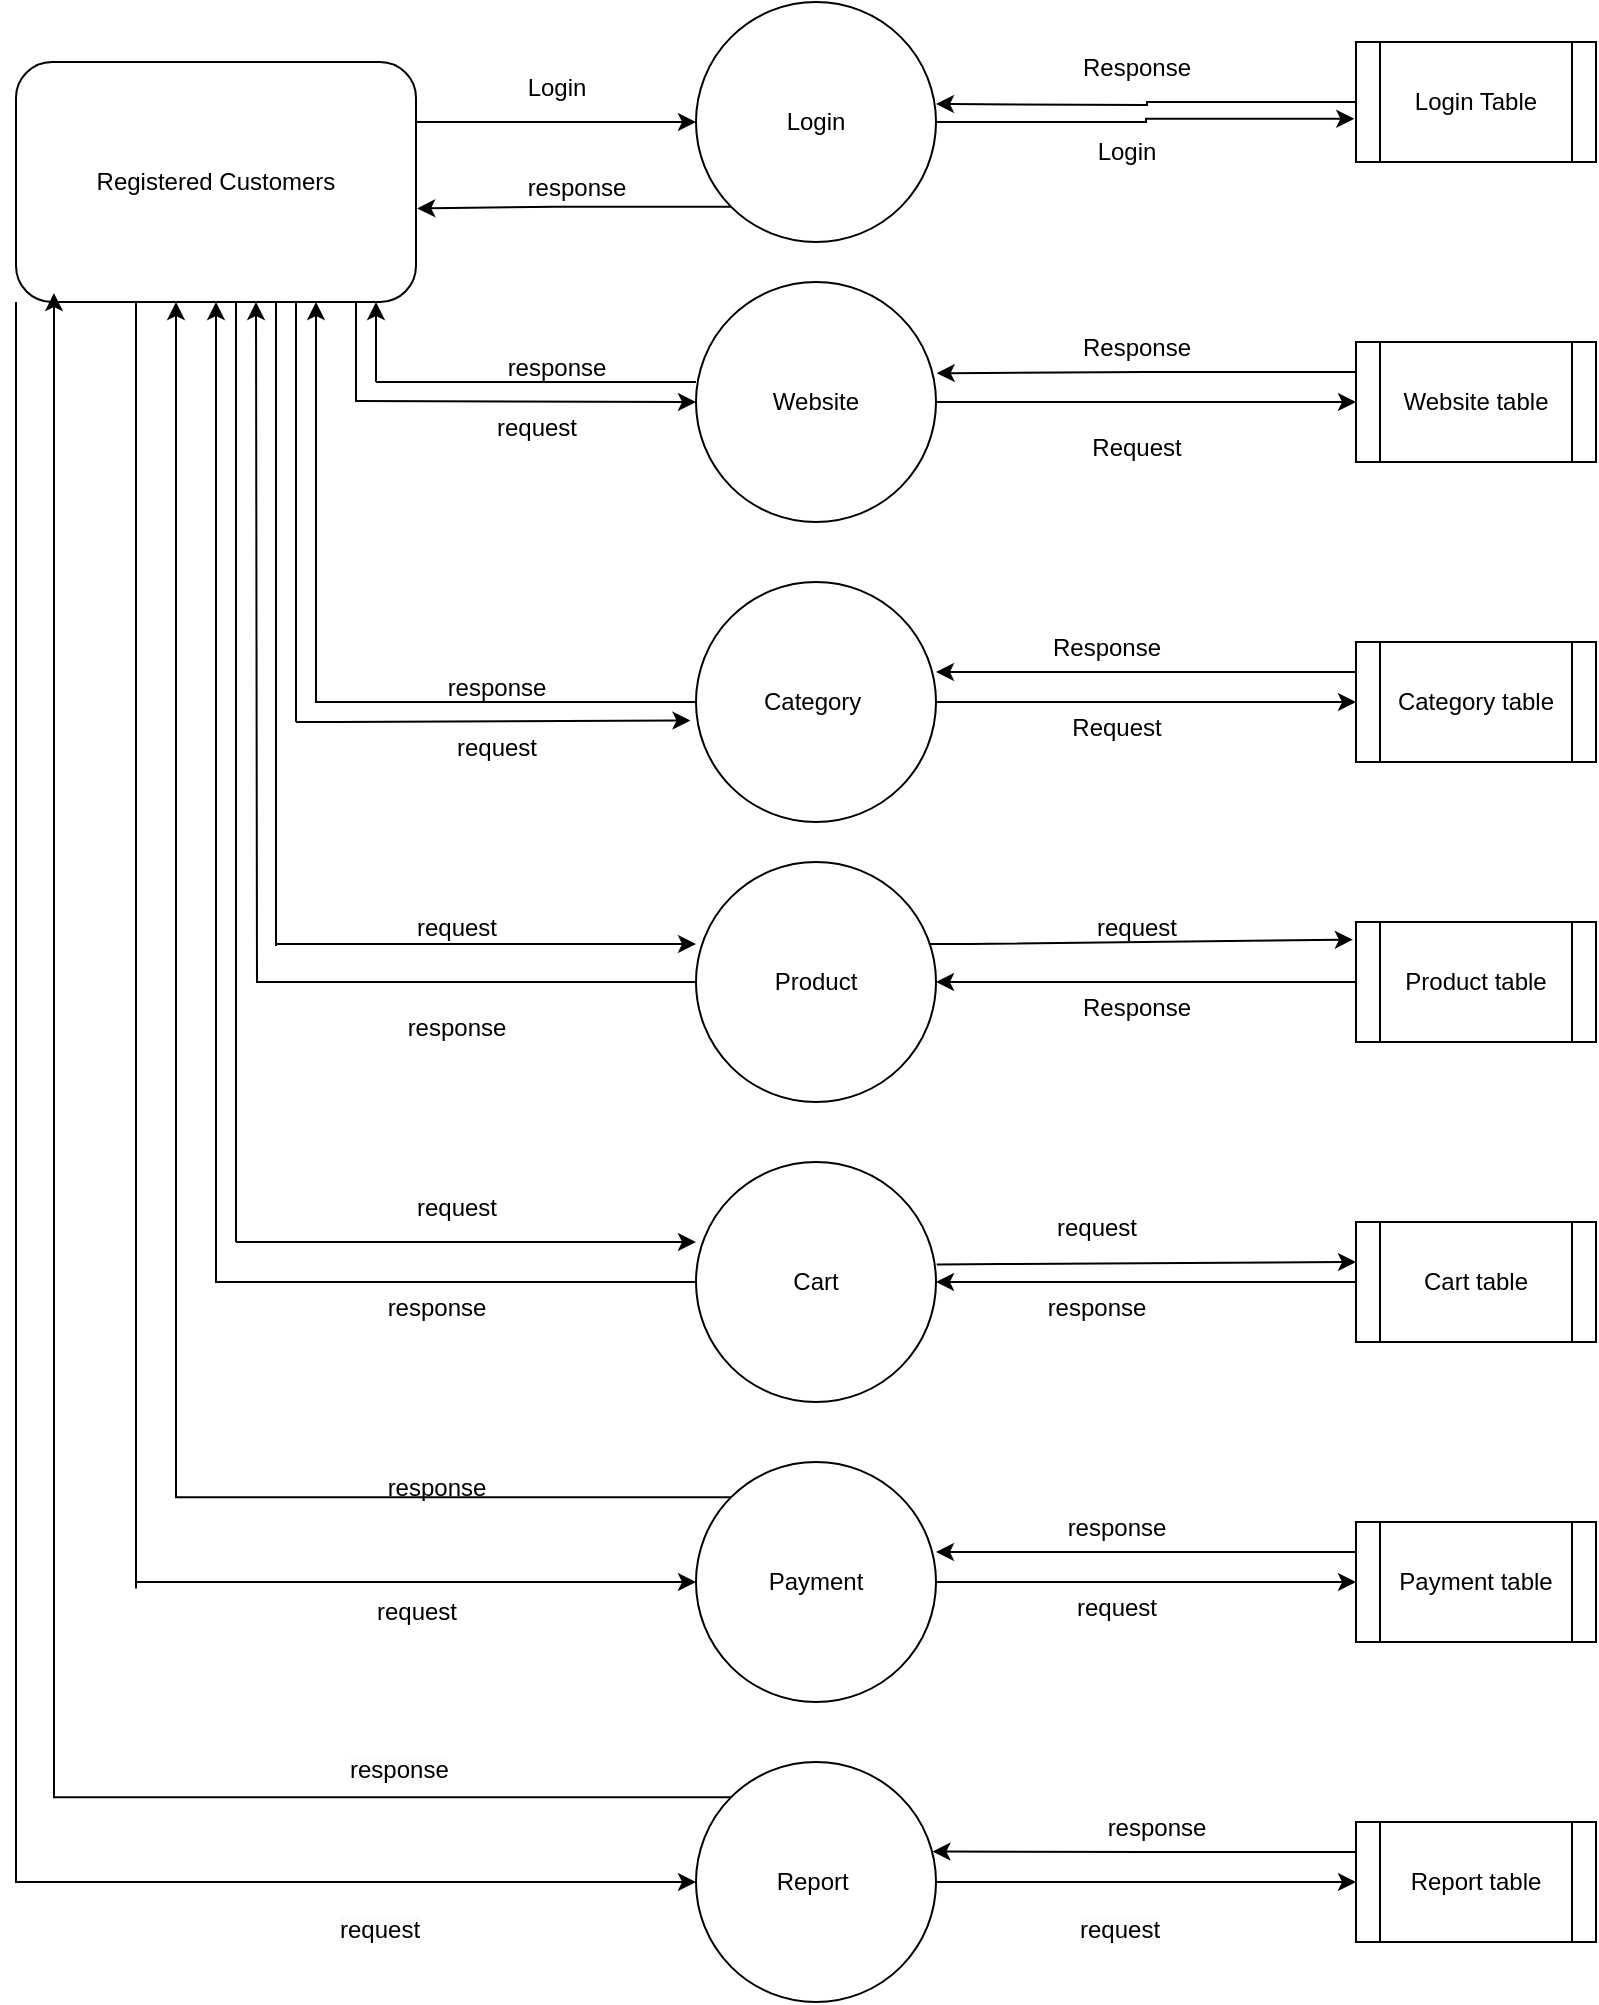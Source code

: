 <mxfile version="21.7.1" type="google">
  <diagram id="SxQII6kYOsgFY-RKbzaT" name="Flipkart System 1.2">
    <mxGraphModel grid="1" page="1" gridSize="10" guides="1" tooltips="1" connect="1" arrows="1" fold="1" pageScale="1" pageWidth="827" pageHeight="1169" math="0" shadow="0">
      <root>
        <mxCell id="0" />
        <mxCell id="1" parent="0" />
        <mxCell id="6JddjFFhp6mcOWGYSpWZ-1" style="edgeStyle=orthogonalEdgeStyle;rounded=0;orthogonalLoop=1;jettySize=auto;html=1;exitX=0;exitY=1;exitDx=0;exitDy=0;entryX=0;entryY=0.5;entryDx=0;entryDy=0;" edge="1" parent="1" source="6JddjFFhp6mcOWGYSpWZ-2" target="6JddjFFhp6mcOWGYSpWZ-47">
          <mxGeometry relative="1" as="geometry" />
        </mxCell>
        <mxCell id="6JddjFFhp6mcOWGYSpWZ-2" value="Registered Customers" style="rounded=1;whiteSpace=wrap;html=1;" vertex="1" parent="1">
          <mxGeometry y="80" width="200" height="120" as="geometry" />
        </mxCell>
        <mxCell id="6JddjFFhp6mcOWGYSpWZ-3" style="edgeStyle=orthogonalEdgeStyle;rounded=0;orthogonalLoop=1;jettySize=auto;html=1;entryX=-0.007;entryY=0.64;entryDx=0;entryDy=0;entryPerimeter=0;" edge="1" parent="1" source="6JddjFFhp6mcOWGYSpWZ-4" target="6JddjFFhp6mcOWGYSpWZ-19">
          <mxGeometry relative="1" as="geometry" />
        </mxCell>
        <mxCell id="HjE1Yumf4lTmEGn1SdgP-1" style="edgeStyle=orthogonalEdgeStyle;rounded=0;orthogonalLoop=1;jettySize=auto;html=1;exitX=0;exitY=1;exitDx=0;exitDy=0;entryX=1.003;entryY=0.61;entryDx=0;entryDy=0;entryPerimeter=0;" edge="1" parent="1" source="6JddjFFhp6mcOWGYSpWZ-4" target="6JddjFFhp6mcOWGYSpWZ-2">
          <mxGeometry relative="1" as="geometry" />
        </mxCell>
        <mxCell id="6JddjFFhp6mcOWGYSpWZ-4" value="Login" style="ellipse;whiteSpace=wrap;html=1;aspect=fixed;" vertex="1" parent="1">
          <mxGeometry x="340" y="50" width="120" height="120" as="geometry" />
        </mxCell>
        <mxCell id="6JddjFFhp6mcOWGYSpWZ-5" style="edgeStyle=orthogonalEdgeStyle;rounded=0;orthogonalLoop=1;jettySize=auto;html=1;entryX=0;entryY=0.5;entryDx=0;entryDy=0;" edge="1" parent="1" source="6JddjFFhp6mcOWGYSpWZ-6" target="6JddjFFhp6mcOWGYSpWZ-21">
          <mxGeometry relative="1" as="geometry" />
        </mxCell>
        <mxCell id="6JddjFFhp6mcOWGYSpWZ-6" value="Website" style="ellipse;whiteSpace=wrap;html=1;aspect=fixed;" vertex="1" parent="1">
          <mxGeometry x="340" y="190" width="120" height="120" as="geometry" />
        </mxCell>
        <mxCell id="6JddjFFhp6mcOWGYSpWZ-7" style="edgeStyle=orthogonalEdgeStyle;rounded=0;orthogonalLoop=1;jettySize=auto;html=1;entryX=0.75;entryY=1;entryDx=0;entryDy=0;" edge="1" parent="1" source="6JddjFFhp6mcOWGYSpWZ-9" target="6JddjFFhp6mcOWGYSpWZ-2">
          <mxGeometry relative="1" as="geometry" />
        </mxCell>
        <mxCell id="6JddjFFhp6mcOWGYSpWZ-8" style="edgeStyle=orthogonalEdgeStyle;rounded=0;orthogonalLoop=1;jettySize=auto;html=1;entryX=0;entryY=0.5;entryDx=0;entryDy=0;" edge="1" parent="1" source="6JddjFFhp6mcOWGYSpWZ-9" target="6JddjFFhp6mcOWGYSpWZ-23">
          <mxGeometry relative="1" as="geometry" />
        </mxCell>
        <mxCell id="6JddjFFhp6mcOWGYSpWZ-9" value="Category&amp;nbsp;" style="ellipse;whiteSpace=wrap;html=1;aspect=fixed;" vertex="1" parent="1">
          <mxGeometry x="340" y="340" width="120" height="120" as="geometry" />
        </mxCell>
        <mxCell id="6JddjFFhp6mcOWGYSpWZ-10" style="edgeStyle=orthogonalEdgeStyle;rounded=0;orthogonalLoop=1;jettySize=auto;html=1;" edge="1" parent="1" source="6JddjFFhp6mcOWGYSpWZ-11">
          <mxGeometry relative="1" as="geometry">
            <mxPoint x="120" y="200" as="targetPoint" />
          </mxGeometry>
        </mxCell>
        <mxCell id="6JddjFFhp6mcOWGYSpWZ-11" value="Product" style="ellipse;whiteSpace=wrap;html=1;aspect=fixed;" vertex="1" parent="1">
          <mxGeometry x="340" y="480" width="120" height="120" as="geometry" />
        </mxCell>
        <mxCell id="6JddjFFhp6mcOWGYSpWZ-12" style="edgeStyle=orthogonalEdgeStyle;rounded=0;orthogonalLoop=1;jettySize=auto;html=1;entryX=0.5;entryY=1;entryDx=0;entryDy=0;" edge="1" parent="1" source="6JddjFFhp6mcOWGYSpWZ-13" target="6JddjFFhp6mcOWGYSpWZ-2">
          <mxGeometry relative="1" as="geometry" />
        </mxCell>
        <mxCell id="6JddjFFhp6mcOWGYSpWZ-13" value="Cart" style="ellipse;whiteSpace=wrap;html=1;aspect=fixed;" vertex="1" parent="1">
          <mxGeometry x="340" y="630" width="120" height="120" as="geometry" />
        </mxCell>
        <mxCell id="6JddjFFhp6mcOWGYSpWZ-14" style="edgeStyle=orthogonalEdgeStyle;rounded=0;orthogonalLoop=1;jettySize=auto;html=1;entryX=0;entryY=0.5;entryDx=0;entryDy=0;" edge="1" parent="1" source="6JddjFFhp6mcOWGYSpWZ-16" target="6JddjFFhp6mcOWGYSpWZ-28">
          <mxGeometry relative="1" as="geometry" />
        </mxCell>
        <mxCell id="6JddjFFhp6mcOWGYSpWZ-15" style="edgeStyle=orthogonalEdgeStyle;rounded=0;orthogonalLoop=1;jettySize=auto;html=1;exitX=0;exitY=0;exitDx=0;exitDy=0;entryX=0.4;entryY=1;entryDx=0;entryDy=0;entryPerimeter=0;" edge="1" parent="1" source="6JddjFFhp6mcOWGYSpWZ-16" target="6JddjFFhp6mcOWGYSpWZ-2">
          <mxGeometry relative="1" as="geometry">
            <Array as="points">
              <mxPoint x="80" y="798" />
            </Array>
          </mxGeometry>
        </mxCell>
        <mxCell id="6JddjFFhp6mcOWGYSpWZ-16" value="Payment" style="ellipse;whiteSpace=wrap;html=1;aspect=fixed;" vertex="1" parent="1">
          <mxGeometry x="340" y="780" width="120" height="120" as="geometry" />
        </mxCell>
        <mxCell id="6JddjFFhp6mcOWGYSpWZ-17" value="" style="endArrow=classic;html=1;rounded=0;entryX=0;entryY=0.5;entryDx=0;entryDy=0;" edge="1" parent="1" target="6JddjFFhp6mcOWGYSpWZ-4">
          <mxGeometry width="50" height="50" relative="1" as="geometry">
            <mxPoint x="200" y="110" as="sourcePoint" />
            <mxPoint x="250" y="60" as="targetPoint" />
          </mxGeometry>
        </mxCell>
        <mxCell id="6JddjFFhp6mcOWGYSpWZ-18" style="edgeStyle=orthogonalEdgeStyle;rounded=0;orthogonalLoop=1;jettySize=auto;html=1;" edge="1" parent="1" source="6JddjFFhp6mcOWGYSpWZ-19">
          <mxGeometry relative="1" as="geometry">
            <mxPoint x="460" y="101" as="targetPoint" />
          </mxGeometry>
        </mxCell>
        <mxCell id="6JddjFFhp6mcOWGYSpWZ-19" value="Login Table" style="shape=process;whiteSpace=wrap;html=1;backgroundOutline=1;" vertex="1" parent="1">
          <mxGeometry x="670" y="70" width="120" height="60" as="geometry" />
        </mxCell>
        <mxCell id="6JddjFFhp6mcOWGYSpWZ-20" style="edgeStyle=orthogonalEdgeStyle;rounded=0;orthogonalLoop=1;jettySize=auto;html=1;exitX=0;exitY=0.25;exitDx=0;exitDy=0;entryX=1.003;entryY=0.38;entryDx=0;entryDy=0;entryPerimeter=0;" edge="1" parent="1" source="6JddjFFhp6mcOWGYSpWZ-21" target="6JddjFFhp6mcOWGYSpWZ-6">
          <mxGeometry relative="1" as="geometry" />
        </mxCell>
        <mxCell id="6JddjFFhp6mcOWGYSpWZ-21" value="Website table" style="shape=process;whiteSpace=wrap;html=1;backgroundOutline=1;" vertex="1" parent="1">
          <mxGeometry x="670" y="220" width="120" height="60" as="geometry" />
        </mxCell>
        <mxCell id="6JddjFFhp6mcOWGYSpWZ-22" style="edgeStyle=orthogonalEdgeStyle;rounded=0;orthogonalLoop=1;jettySize=auto;html=1;exitX=0;exitY=0.25;exitDx=0;exitDy=0;entryX=1;entryY=0.375;entryDx=0;entryDy=0;entryPerimeter=0;" edge="1" parent="1" source="6JddjFFhp6mcOWGYSpWZ-23" target="6JddjFFhp6mcOWGYSpWZ-9">
          <mxGeometry relative="1" as="geometry" />
        </mxCell>
        <mxCell id="6JddjFFhp6mcOWGYSpWZ-23" value="Category table" style="shape=process;whiteSpace=wrap;html=1;backgroundOutline=1;" vertex="1" parent="1">
          <mxGeometry x="670" y="370" width="120" height="60" as="geometry" />
        </mxCell>
        <mxCell id="6JddjFFhp6mcOWGYSpWZ-24" style="edgeStyle=orthogonalEdgeStyle;rounded=0;orthogonalLoop=1;jettySize=auto;html=1;" edge="1" parent="1" source="6JddjFFhp6mcOWGYSpWZ-25" target="6JddjFFhp6mcOWGYSpWZ-11">
          <mxGeometry relative="1" as="geometry" />
        </mxCell>
        <mxCell id="6JddjFFhp6mcOWGYSpWZ-25" value="Product table" style="shape=process;whiteSpace=wrap;html=1;backgroundOutline=1;" vertex="1" parent="1">
          <mxGeometry x="670" y="510" width="120" height="60" as="geometry" />
        </mxCell>
        <mxCell id="6JddjFFhp6mcOWGYSpWZ-26" style="edgeStyle=orthogonalEdgeStyle;rounded=0;orthogonalLoop=1;jettySize=auto;html=1;entryX=1;entryY=0.5;entryDx=0;entryDy=0;" edge="1" parent="1" source="6JddjFFhp6mcOWGYSpWZ-27" target="6JddjFFhp6mcOWGYSpWZ-13">
          <mxGeometry relative="1" as="geometry" />
        </mxCell>
        <mxCell id="6JddjFFhp6mcOWGYSpWZ-27" value="Cart table" style="shape=process;whiteSpace=wrap;html=1;backgroundOutline=1;" vertex="1" parent="1">
          <mxGeometry x="670" y="660" width="120" height="60" as="geometry" />
        </mxCell>
        <mxCell id="6JddjFFhp6mcOWGYSpWZ-28" value="Payment table" style="shape=process;whiteSpace=wrap;html=1;backgroundOutline=1;" vertex="1" parent="1">
          <mxGeometry x="670" y="810" width="120" height="60" as="geometry" />
        </mxCell>
        <mxCell id="6JddjFFhp6mcOWGYSpWZ-29" value="Login" style="text;html=1;align=center;verticalAlign=middle;resizable=0;points=[];autosize=1;strokeColor=none;fillColor=none;" vertex="1" parent="1">
          <mxGeometry x="530" y="110" width="50" height="30" as="geometry" />
        </mxCell>
        <mxCell id="6JddjFFhp6mcOWGYSpWZ-30" value="Response" style="text;html=1;align=center;verticalAlign=middle;resizable=0;points=[];autosize=1;strokeColor=none;fillColor=none;" vertex="1" parent="1">
          <mxGeometry x="520" y="68" width="80" height="30" as="geometry" />
        </mxCell>
        <mxCell id="6JddjFFhp6mcOWGYSpWZ-31" value="Login" style="text;html=1;align=center;verticalAlign=middle;resizable=0;points=[];autosize=1;strokeColor=none;fillColor=none;" vertex="1" parent="1">
          <mxGeometry x="245" y="78" width="50" height="30" as="geometry" />
        </mxCell>
        <mxCell id="6JddjFFhp6mcOWGYSpWZ-32" value="" style="endArrow=none;html=1;rounded=0;" edge="1" parent="1">
          <mxGeometry width="50" height="50" relative="1" as="geometry">
            <mxPoint x="340" y="240" as="sourcePoint" />
            <mxPoint x="180" y="240" as="targetPoint" />
          </mxGeometry>
        </mxCell>
        <mxCell id="6JddjFFhp6mcOWGYSpWZ-33" value="" style="endArrow=classic;html=1;rounded=0;" edge="1" parent="1">
          <mxGeometry width="50" height="50" relative="1" as="geometry">
            <mxPoint x="180" y="240" as="sourcePoint" />
            <mxPoint x="180" y="200" as="targetPoint" />
          </mxGeometry>
        </mxCell>
        <mxCell id="6JddjFFhp6mcOWGYSpWZ-34" value="" style="endArrow=none;html=1;rounded=0;" edge="1" parent="1">
          <mxGeometry width="50" height="50" relative="1" as="geometry">
            <mxPoint x="170" y="250" as="sourcePoint" />
            <mxPoint x="170" y="200" as="targetPoint" />
          </mxGeometry>
        </mxCell>
        <mxCell id="6JddjFFhp6mcOWGYSpWZ-35" value="" style="endArrow=classic;html=1;rounded=0;entryX=0;entryY=0.5;entryDx=0;entryDy=0;" edge="1" parent="1" target="6JddjFFhp6mcOWGYSpWZ-6">
          <mxGeometry width="50" height="50" relative="1" as="geometry">
            <mxPoint x="170" y="249.5" as="sourcePoint" />
            <mxPoint x="320" y="249.5" as="targetPoint" />
          </mxGeometry>
        </mxCell>
        <mxCell id="6JddjFFhp6mcOWGYSpWZ-36" value="" style="endArrow=none;html=1;rounded=0;" edge="1" parent="1">
          <mxGeometry width="50" height="50" relative="1" as="geometry">
            <mxPoint x="140" y="410" as="sourcePoint" />
            <mxPoint x="140" y="200" as="targetPoint" />
          </mxGeometry>
        </mxCell>
        <mxCell id="6JddjFFhp6mcOWGYSpWZ-37" value="" style="endArrow=classic;html=1;rounded=0;entryX=-0.023;entryY=0.577;entryDx=0;entryDy=0;entryPerimeter=0;" edge="1" parent="1" target="6JddjFFhp6mcOWGYSpWZ-9">
          <mxGeometry width="50" height="50" relative="1" as="geometry">
            <mxPoint x="140" y="410" as="sourcePoint" />
            <mxPoint x="190" y="360" as="targetPoint" />
            <Array as="points">
              <mxPoint x="160" y="410" />
            </Array>
          </mxGeometry>
        </mxCell>
        <mxCell id="6JddjFFhp6mcOWGYSpWZ-38" value="Response" style="text;html=1;align=center;verticalAlign=middle;resizable=0;points=[];autosize=1;strokeColor=none;fillColor=none;" vertex="1" parent="1">
          <mxGeometry x="505" y="358" width="80" height="30" as="geometry" />
        </mxCell>
        <mxCell id="6JddjFFhp6mcOWGYSpWZ-39" value="Response" style="text;html=1;align=center;verticalAlign=middle;resizable=0;points=[];autosize=1;strokeColor=none;fillColor=none;" vertex="1" parent="1">
          <mxGeometry x="520" y="208" width="80" height="30" as="geometry" />
        </mxCell>
        <mxCell id="6JddjFFhp6mcOWGYSpWZ-40" value="Request" style="text;html=1;align=center;verticalAlign=middle;resizable=0;points=[];autosize=1;strokeColor=none;fillColor=none;" vertex="1" parent="1">
          <mxGeometry x="525" y="258" width="70" height="30" as="geometry" />
        </mxCell>
        <mxCell id="6JddjFFhp6mcOWGYSpWZ-41" value="Request" style="text;html=1;align=center;verticalAlign=middle;resizable=0;points=[];autosize=1;strokeColor=none;fillColor=none;" vertex="1" parent="1">
          <mxGeometry x="515" y="398" width="70" height="30" as="geometry" />
        </mxCell>
        <mxCell id="6JddjFFhp6mcOWGYSpWZ-42" value="" style="endArrow=classic;html=1;rounded=0;" edge="1" parent="1">
          <mxGeometry width="50" height="50" relative="1" as="geometry">
            <mxPoint x="670" y="825" as="sourcePoint" />
            <mxPoint x="460" y="825" as="targetPoint" />
          </mxGeometry>
        </mxCell>
        <mxCell id="6JddjFFhp6mcOWGYSpWZ-43" value="" style="endArrow=none;html=1;rounded=0;" edge="1" parent="1">
          <mxGeometry width="50" height="50" relative="1" as="geometry">
            <mxPoint x="60" y="843.2" as="sourcePoint" />
            <mxPoint x="60" y="200" as="targetPoint" />
          </mxGeometry>
        </mxCell>
        <mxCell id="6JddjFFhp6mcOWGYSpWZ-44" value="" style="endArrow=classic;html=1;rounded=0;entryX=0;entryY=0.5;entryDx=0;entryDy=0;" edge="1" parent="1" target="6JddjFFhp6mcOWGYSpWZ-16">
          <mxGeometry width="50" height="50" relative="1" as="geometry">
            <mxPoint x="60" y="840" as="sourcePoint" />
            <mxPoint x="110" y="790" as="targetPoint" />
          </mxGeometry>
        </mxCell>
        <mxCell id="6JddjFFhp6mcOWGYSpWZ-45" style="edgeStyle=orthogonalEdgeStyle;rounded=0;orthogonalLoop=1;jettySize=auto;html=1;entryX=0;entryY=0.5;entryDx=0;entryDy=0;" edge="1" parent="1" source="6JddjFFhp6mcOWGYSpWZ-47" target="6JddjFFhp6mcOWGYSpWZ-49">
          <mxGeometry relative="1" as="geometry" />
        </mxCell>
        <mxCell id="6JddjFFhp6mcOWGYSpWZ-46" style="edgeStyle=orthogonalEdgeStyle;rounded=0;orthogonalLoop=1;jettySize=auto;html=1;exitX=0;exitY=0;exitDx=0;exitDy=0;entryX=0.095;entryY=0.963;entryDx=0;entryDy=0;entryPerimeter=0;" edge="1" parent="1" source="6JddjFFhp6mcOWGYSpWZ-47" target="6JddjFFhp6mcOWGYSpWZ-2">
          <mxGeometry relative="1" as="geometry" />
        </mxCell>
        <mxCell id="6JddjFFhp6mcOWGYSpWZ-47" value="Report&amp;nbsp;" style="ellipse;whiteSpace=wrap;html=1;aspect=fixed;" vertex="1" parent="1">
          <mxGeometry x="340" y="930" width="120" height="120" as="geometry" />
        </mxCell>
        <mxCell id="6JddjFFhp6mcOWGYSpWZ-48" style="edgeStyle=orthogonalEdgeStyle;rounded=0;orthogonalLoop=1;jettySize=auto;html=1;exitX=0;exitY=0.25;exitDx=0;exitDy=0;entryX=0.985;entryY=0.373;entryDx=0;entryDy=0;entryPerimeter=0;" edge="1" parent="1" source="6JddjFFhp6mcOWGYSpWZ-49" target="6JddjFFhp6mcOWGYSpWZ-47">
          <mxGeometry relative="1" as="geometry" />
        </mxCell>
        <mxCell id="6JddjFFhp6mcOWGYSpWZ-49" value="Report table" style="shape=process;whiteSpace=wrap;html=1;backgroundOutline=1;" vertex="1" parent="1">
          <mxGeometry x="670" y="960" width="120" height="60" as="geometry" />
        </mxCell>
        <mxCell id="6JddjFFhp6mcOWGYSpWZ-50" value="" style="endArrow=classic;html=1;rounded=0;entryX=-0.013;entryY=0.147;entryDx=0;entryDy=0;entryPerimeter=0;" edge="1" parent="1" target="6JddjFFhp6mcOWGYSpWZ-25">
          <mxGeometry width="50" height="50" relative="1" as="geometry">
            <mxPoint x="456.5" y="521" as="sourcePoint" />
            <mxPoint x="653.5" y="520" as="targetPoint" />
            <Array as="points">
              <mxPoint x="476.5" y="521" />
            </Array>
          </mxGeometry>
        </mxCell>
        <mxCell id="6JddjFFhp6mcOWGYSpWZ-51" value="" style="endArrow=classic;html=1;rounded=0;entryX=-0.023;entryY=0.577;entryDx=0;entryDy=0;entryPerimeter=0;exitX=1.003;exitY=0.427;exitDx=0;exitDy=0;exitPerimeter=0;" edge="1" parent="1" source="6JddjFFhp6mcOWGYSpWZ-13">
          <mxGeometry width="50" height="50" relative="1" as="geometry">
            <mxPoint x="473" y="681" as="sourcePoint" />
            <mxPoint x="670" y="680" as="targetPoint" />
            <Array as="points">
              <mxPoint x="493" y="681" />
            </Array>
          </mxGeometry>
        </mxCell>
        <mxCell id="6JddjFFhp6mcOWGYSpWZ-52" value="" style="endArrow=classic;html=1;rounded=0;" edge="1" parent="1">
          <mxGeometry width="50" height="50" relative="1" as="geometry">
            <mxPoint x="130" y="521" as="sourcePoint" />
            <mxPoint x="340" y="521" as="targetPoint" />
          </mxGeometry>
        </mxCell>
        <mxCell id="6JddjFFhp6mcOWGYSpWZ-53" value="" style="endArrow=none;html=1;rounded=0;" edge="1" parent="1">
          <mxGeometry width="50" height="50" relative="1" as="geometry">
            <mxPoint x="130" y="522" as="sourcePoint" />
            <mxPoint x="130" y="200" as="targetPoint" />
            <Array as="points">
              <mxPoint x="130" y="352" />
            </Array>
          </mxGeometry>
        </mxCell>
        <mxCell id="6JddjFFhp6mcOWGYSpWZ-54" value="" style="endArrow=none;html=1;rounded=0;" edge="1" parent="1">
          <mxGeometry width="50" height="50" relative="1" as="geometry">
            <mxPoint x="110" y="670" as="sourcePoint" />
            <mxPoint x="110" y="200" as="targetPoint" />
            <Array as="points">
              <mxPoint x="110" y="352" />
            </Array>
          </mxGeometry>
        </mxCell>
        <mxCell id="6JddjFFhp6mcOWGYSpWZ-55" value="" style="endArrow=classic;html=1;rounded=0;" edge="1" parent="1">
          <mxGeometry width="50" height="50" relative="1" as="geometry">
            <mxPoint x="110" y="670" as="sourcePoint" />
            <mxPoint x="340" y="670" as="targetPoint" />
          </mxGeometry>
        </mxCell>
        <mxCell id="6JddjFFhp6mcOWGYSpWZ-56" value="request" style="text;html=1;align=center;verticalAlign=middle;resizable=0;points=[];autosize=1;strokeColor=none;fillColor=none;" vertex="1" parent="1">
          <mxGeometry x="530" y="498" width="60" height="30" as="geometry" />
        </mxCell>
        <mxCell id="6JddjFFhp6mcOWGYSpWZ-57" value="Response" style="text;html=1;align=center;verticalAlign=middle;resizable=0;points=[];autosize=1;strokeColor=none;fillColor=none;" vertex="1" parent="1">
          <mxGeometry x="520" y="538" width="80" height="30" as="geometry" />
        </mxCell>
        <mxCell id="6JddjFFhp6mcOWGYSpWZ-58" value="response" style="text;html=1;align=center;verticalAlign=middle;resizable=0;points=[];autosize=1;strokeColor=none;fillColor=none;" vertex="1" parent="1">
          <mxGeometry x="235" y="218" width="70" height="30" as="geometry" />
        </mxCell>
        <mxCell id="6JddjFFhp6mcOWGYSpWZ-59" value="request" style="text;html=1;align=center;verticalAlign=middle;resizable=0;points=[];autosize=1;strokeColor=none;fillColor=none;" vertex="1" parent="1">
          <mxGeometry x="230" y="248" width="60" height="30" as="geometry" />
        </mxCell>
        <mxCell id="6JddjFFhp6mcOWGYSpWZ-60" value="response" style="text;html=1;align=center;verticalAlign=middle;resizable=0;points=[];autosize=1;strokeColor=none;fillColor=none;" vertex="1" parent="1">
          <mxGeometry x="205" y="378" width="70" height="30" as="geometry" />
        </mxCell>
        <mxCell id="6JddjFFhp6mcOWGYSpWZ-61" value="request" style="text;html=1;align=center;verticalAlign=middle;resizable=0;points=[];autosize=1;strokeColor=none;fillColor=none;" vertex="1" parent="1">
          <mxGeometry x="210" y="408" width="60" height="30" as="geometry" />
        </mxCell>
        <mxCell id="6JddjFFhp6mcOWGYSpWZ-62" value="request" style="text;html=1;align=center;verticalAlign=middle;resizable=0;points=[];autosize=1;strokeColor=none;fillColor=none;" vertex="1" parent="1">
          <mxGeometry x="190" y="498" width="60" height="30" as="geometry" />
        </mxCell>
        <mxCell id="6JddjFFhp6mcOWGYSpWZ-63" value="response" style="text;html=1;align=center;verticalAlign=middle;resizable=0;points=[];autosize=1;strokeColor=none;fillColor=none;" vertex="1" parent="1">
          <mxGeometry x="185" y="548" width="70" height="30" as="geometry" />
        </mxCell>
        <mxCell id="6JddjFFhp6mcOWGYSpWZ-64" value="request" style="text;html=1;align=center;verticalAlign=middle;resizable=0;points=[];autosize=1;strokeColor=none;fillColor=none;" vertex="1" parent="1">
          <mxGeometry x="190" y="638" width="60" height="30" as="geometry" />
        </mxCell>
        <mxCell id="6JddjFFhp6mcOWGYSpWZ-65" value="response" style="text;html=1;align=center;verticalAlign=middle;resizable=0;points=[];autosize=1;strokeColor=none;fillColor=none;" vertex="1" parent="1">
          <mxGeometry x="175" y="688" width="70" height="30" as="geometry" />
        </mxCell>
        <mxCell id="6JddjFFhp6mcOWGYSpWZ-66" value="request" style="text;html=1;align=center;verticalAlign=middle;resizable=0;points=[];autosize=1;strokeColor=none;fillColor=none;" vertex="1" parent="1">
          <mxGeometry x="510" y="648" width="60" height="30" as="geometry" />
        </mxCell>
        <mxCell id="6JddjFFhp6mcOWGYSpWZ-67" value="response" style="text;html=1;align=center;verticalAlign=middle;resizable=0;points=[];autosize=1;strokeColor=none;fillColor=none;" vertex="1" parent="1">
          <mxGeometry x="505" y="688" width="70" height="30" as="geometry" />
        </mxCell>
        <mxCell id="6JddjFFhp6mcOWGYSpWZ-68" value="response" style="text;html=1;align=center;verticalAlign=middle;resizable=0;points=[];autosize=1;strokeColor=none;fillColor=none;" vertex="1" parent="1">
          <mxGeometry x="175" y="778" width="70" height="30" as="geometry" />
        </mxCell>
        <mxCell id="6JddjFFhp6mcOWGYSpWZ-69" value="request" style="text;html=1;align=center;verticalAlign=middle;resizable=0;points=[];autosize=1;strokeColor=none;fillColor=none;" vertex="1" parent="1">
          <mxGeometry x="170" y="840" width="60" height="30" as="geometry" />
        </mxCell>
        <mxCell id="6JddjFFhp6mcOWGYSpWZ-70" value="response" style="text;html=1;align=center;verticalAlign=middle;resizable=0;points=[];autosize=1;strokeColor=none;fillColor=none;" vertex="1" parent="1">
          <mxGeometry x="515" y="798" width="70" height="30" as="geometry" />
        </mxCell>
        <mxCell id="6JddjFFhp6mcOWGYSpWZ-71" value="request" style="text;html=1;align=center;verticalAlign=middle;resizable=0;points=[];autosize=1;strokeColor=none;fillColor=none;" vertex="1" parent="1">
          <mxGeometry x="520" y="838" width="60" height="30" as="geometry" />
        </mxCell>
        <mxCell id="6JddjFFhp6mcOWGYSpWZ-72" value="&lt;span style=&quot;color: rgb(0, 0, 0); font-family: Helvetica; font-size: 12px; font-style: normal; font-variant-ligatures: normal; font-variant-caps: normal; font-weight: 400; letter-spacing: normal; orphans: 2; text-align: center; text-indent: 0px; text-transform: none; widows: 2; word-spacing: 0px; -webkit-text-stroke-width: 0px; background-color: rgb(251, 251, 251); text-decoration-thickness: initial; text-decoration-style: initial; text-decoration-color: initial; float: none; display: inline !important;&quot;&gt;request&lt;/span&gt;" style="text;whiteSpace=wrap;html=1;" vertex="1" parent="1">
          <mxGeometry x="160" y="1000" width="70" height="40" as="geometry" />
        </mxCell>
        <mxCell id="6JddjFFhp6mcOWGYSpWZ-73" value="&lt;span style=&quot;color: rgb(0, 0, 0); font-family: Helvetica; font-size: 12px; font-style: normal; font-variant-ligatures: normal; font-variant-caps: normal; font-weight: 400; letter-spacing: normal; orphans: 2; text-align: center; text-indent: 0px; text-transform: none; widows: 2; word-spacing: 0px; -webkit-text-stroke-width: 0px; background-color: rgb(251, 251, 251); text-decoration-thickness: initial; text-decoration-style: initial; text-decoration-color: initial; float: none; display: inline !important;&quot;&gt;request&lt;/span&gt;" style="text;whiteSpace=wrap;html=1;" vertex="1" parent="1">
          <mxGeometry x="530" y="1000" width="70" height="40" as="geometry" />
        </mxCell>
        <mxCell id="6JddjFFhp6mcOWGYSpWZ-74" value="response" style="text;html=1;align=center;verticalAlign=middle;resizable=0;points=[];autosize=1;strokeColor=none;fillColor=none;" vertex="1" parent="1">
          <mxGeometry x="535" y="948" width="70" height="30" as="geometry" />
        </mxCell>
        <mxCell id="6JddjFFhp6mcOWGYSpWZ-75" value="&lt;span style=&quot;color: rgb(0, 0, 0); font-family: Helvetica; font-size: 12px; font-style: normal; font-variant-ligatures: normal; font-variant-caps: normal; font-weight: 400; letter-spacing: normal; orphans: 2; text-align: center; text-indent: 0px; text-transform: none; widows: 2; word-spacing: 0px; -webkit-text-stroke-width: 0px; background-color: rgb(251, 251, 251); text-decoration-thickness: initial; text-decoration-style: initial; text-decoration-color: initial; float: none; display: inline !important;&quot;&gt;response&lt;/span&gt;" style="text;whiteSpace=wrap;html=1;" vertex="1" parent="1">
          <mxGeometry x="165" y="920" width="80" height="40" as="geometry" />
        </mxCell>
        <mxCell id="2r-HNGeFes6sJzcAlGBp-1" value="response" style="text;html=1;align=center;verticalAlign=middle;resizable=0;points=[];autosize=1;strokeColor=none;fillColor=none;" vertex="1" parent="1">
          <mxGeometry x="245" y="128" width="70" height="30" as="geometry" />
        </mxCell>
      </root>
    </mxGraphModel>
  </diagram>
</mxfile>
